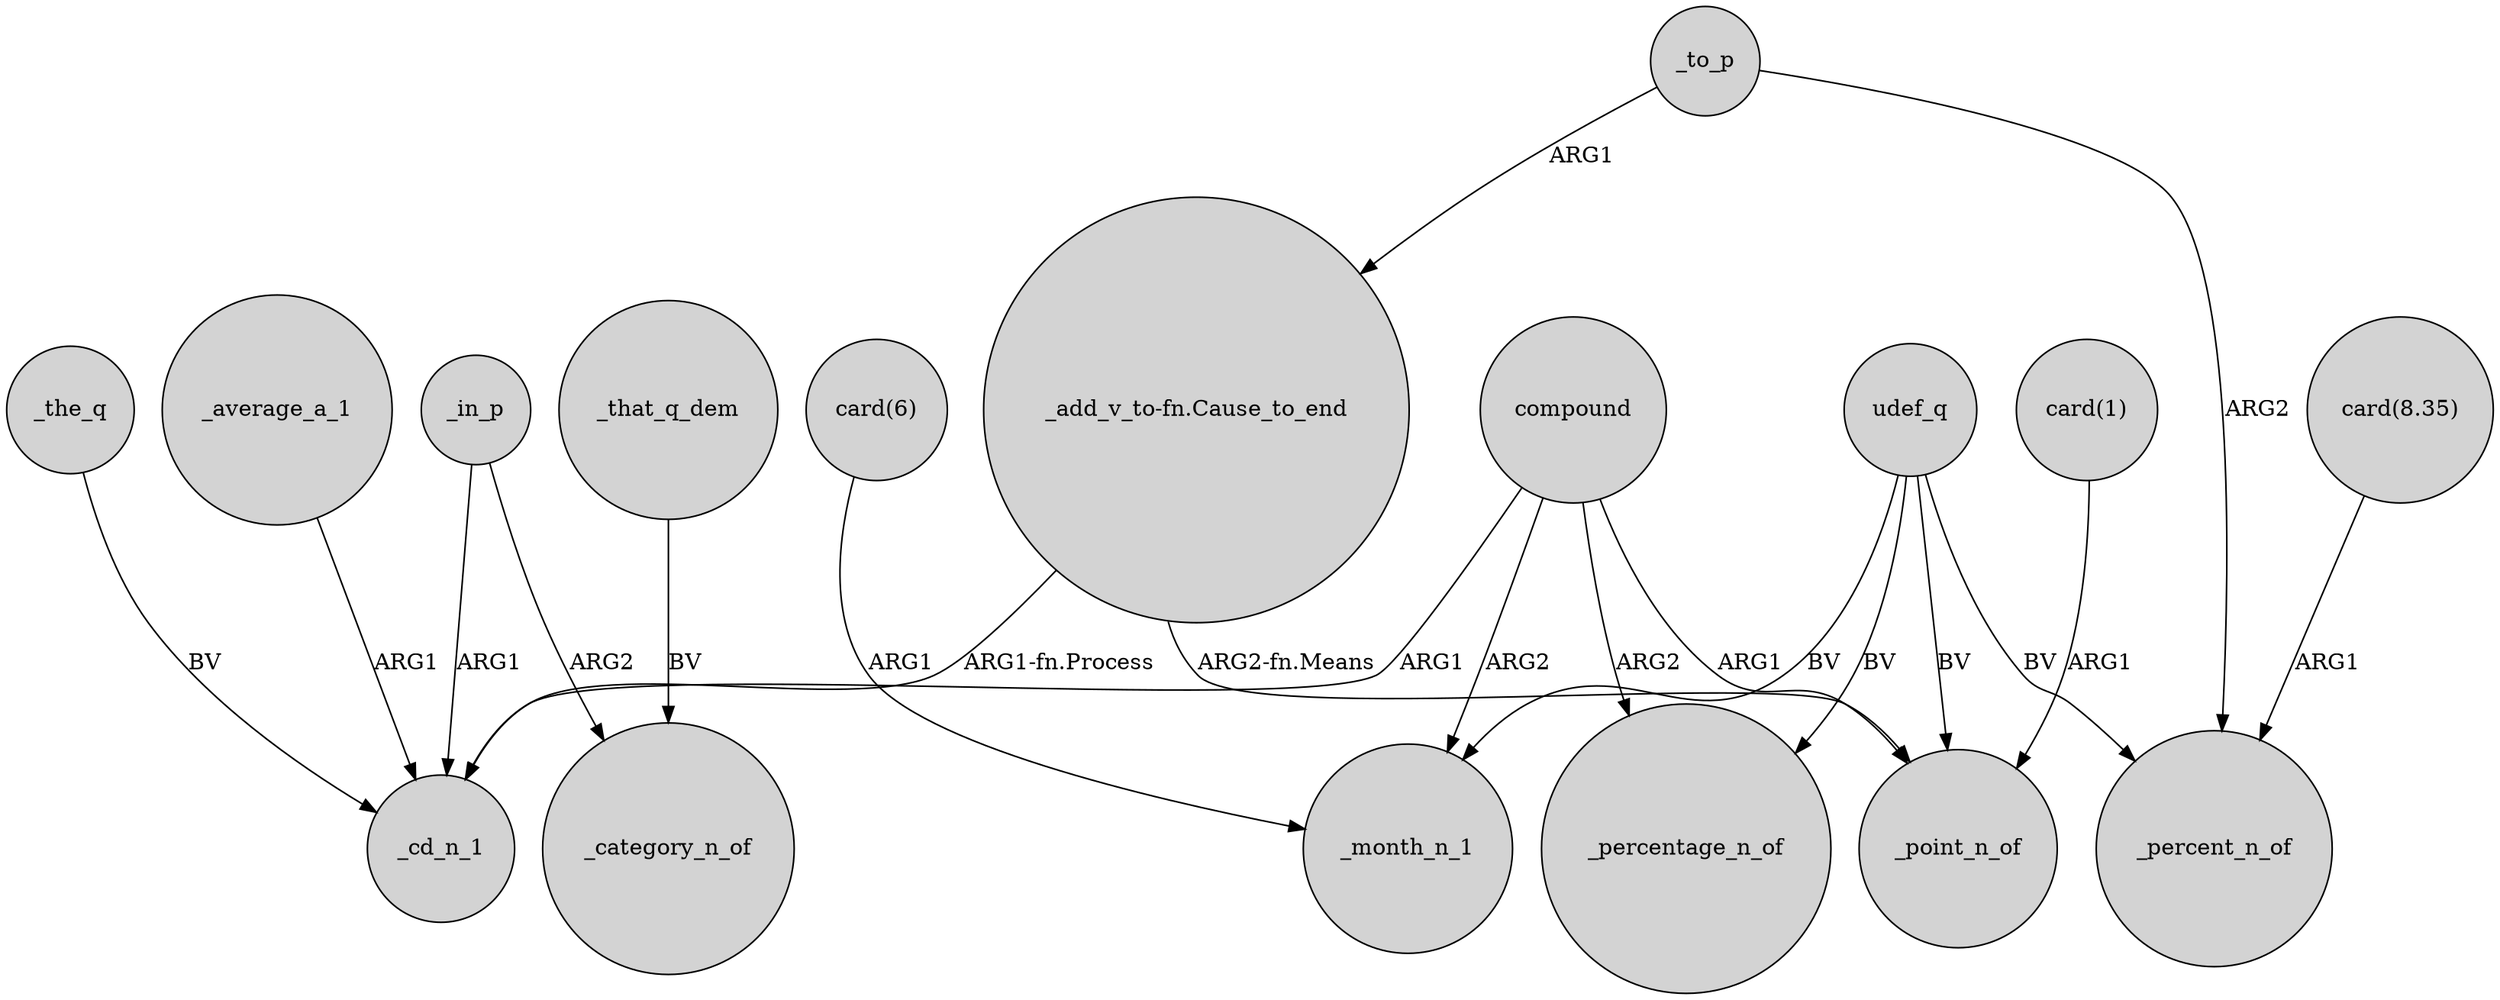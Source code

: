 digraph {
	node [shape=circle style=filled]
	udef_q -> _month_n_1 [label=BV]
	_in_p -> _cd_n_1 [label=ARG1]
	"_add_v_to-fn.Cause_to_end" -> _cd_n_1 [label="ARG1-fn.Process"]
	_to_p -> _percent_n_of [label=ARG2]
	"card(1)" -> _point_n_of [label=ARG1]
	_in_p -> _category_n_of [label=ARG2]
	_that_q_dem -> _category_n_of [label=BV]
	udef_q -> _percentage_n_of [label=BV]
	_average_a_1 -> _cd_n_1 [label=ARG1]
	udef_q -> _percent_n_of [label=BV]
	_to_p -> "_add_v_to-fn.Cause_to_end" [label=ARG1]
	compound -> _cd_n_1 [label=ARG1]
	"card(8.35)" -> _percent_n_of [label=ARG1]
	compound -> _point_n_of [label=ARG1]
	"card(6)" -> _month_n_1 [label=ARG1]
	compound -> _percentage_n_of [label=ARG2]
	"_add_v_to-fn.Cause_to_end" -> _point_n_of [label="ARG2-fn.Means"]
	udef_q -> _point_n_of [label=BV]
	_the_q -> _cd_n_1 [label=BV]
	compound -> _month_n_1 [label=ARG2]
}
